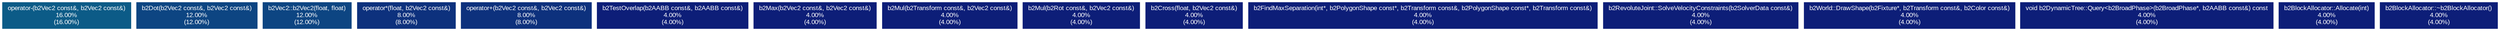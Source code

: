 digraph {
	graph [fontname=Arial, nodesep=0.125, ranksep=0.25];
	node [fontcolor=white, fontname=Arial, height=0, shape=box, style=filled, width=0];
	edge [fontname=Arial];
	1 [color="#0c5b87", fontcolor="#ffffff", fontsize="10.00", label="operator-(b2Vec2 const&, b2Vec2 const&)\n16.00%\n(16.00%)"];
	2 [color="#0d4582", fontcolor="#ffffff", fontsize="10.00", label="b2Dot(b2Vec2 const&, b2Vec2 const&)\n12.00%\n(12.00%)"];
	3 [color="#0d4582", fontcolor="#ffffff", fontsize="10.00", label="b2Vec2::b2Vec2(float, float)\n12.00%\n(12.00%)"];
	4 [color="#0d317d", fontcolor="#ffffff", fontsize="10.00", label="operator*(float, b2Vec2 const&)\n8.00%\n(8.00%)"];
	5 [color="#0d317d", fontcolor="#ffffff", fontsize="10.00", label="operator+(b2Vec2 const&, b2Vec2 const&)\n8.00%\n(8.00%)"];
	6 [color="#0d1e78", fontcolor="#ffffff", fontsize="10.00", label="b2TestOverlap(b2AABB const&, b2AABB const&)\n4.00%\n(4.00%)"];
	7 [color="#0d1e78", fontcolor="#ffffff", fontsize="10.00", label="b2Max(b2Vec2 const&, b2Vec2 const&)\n4.00%\n(4.00%)"];
	8 [color="#0d1e78", fontcolor="#ffffff", fontsize="10.00", label="b2Mul(b2Transform const&, b2Vec2 const&)\n4.00%\n(4.00%)"];
	9 [color="#0d1e78", fontcolor="#ffffff", fontsize="10.00", label="b2Mul(b2Rot const&, b2Vec2 const&)\n4.00%\n(4.00%)"];
	10 [color="#0d1e78", fontcolor="#ffffff", fontsize="10.00", label="b2Cross(float, b2Vec2 const&)\n4.00%\n(4.00%)"];
	11 [color="#0d1e78", fontcolor="#ffffff", fontsize="10.00", label="b2FindMaxSeparation(int*, b2PolygonShape const*, b2Transform const&, b2PolygonShape const*, b2Transform const&)\n4.00%\n(4.00%)"];
	12 [color="#0d1e78", fontcolor="#ffffff", fontsize="10.00", label="b2RevoluteJoint::SolveVelocityConstraints(b2SolverData const&)\n4.00%\n(4.00%)"];
	13 [color="#0d1e78", fontcolor="#ffffff", fontsize="10.00", label="b2World::DrawShape(b2Fixture*, b2Transform const&, b2Color const&)\n4.00%\n(4.00%)"];
	14 [color="#0d1e78", fontcolor="#ffffff", fontsize="10.00", label="void b2DynamicTree::Query<b2BroadPhase>(b2BroadPhase*, b2AABB const&) const\n4.00%\n(4.00%)"];
	15 [color="#0d1e78", fontcolor="#ffffff", fontsize="10.00", label="b2BlockAllocator::Allocate(int)\n4.00%\n(4.00%)"];
	16 [color="#0d1e78", fontcolor="#ffffff", fontsize="10.00", label="b2BlockAllocator::~b2BlockAllocator()\n4.00%\n(4.00%)"];
}
